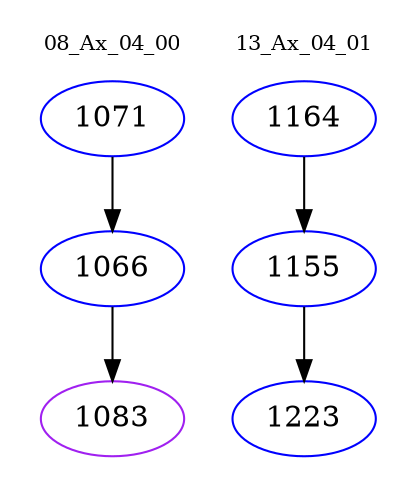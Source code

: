 digraph{
subgraph cluster_0 {
color = white
label = "08_Ax_04_00";
fontsize=10;
T0_1071 [label="1071", color="blue"]
T0_1071 -> T0_1066 [color="black"]
T0_1066 [label="1066", color="blue"]
T0_1066 -> T0_1083 [color="black"]
T0_1083 [label="1083", color="purple"]
}
subgraph cluster_1 {
color = white
label = "13_Ax_04_01";
fontsize=10;
T1_1164 [label="1164", color="blue"]
T1_1164 -> T1_1155 [color="black"]
T1_1155 [label="1155", color="blue"]
T1_1155 -> T1_1223 [color="black"]
T1_1223 [label="1223", color="blue"]
}
}
